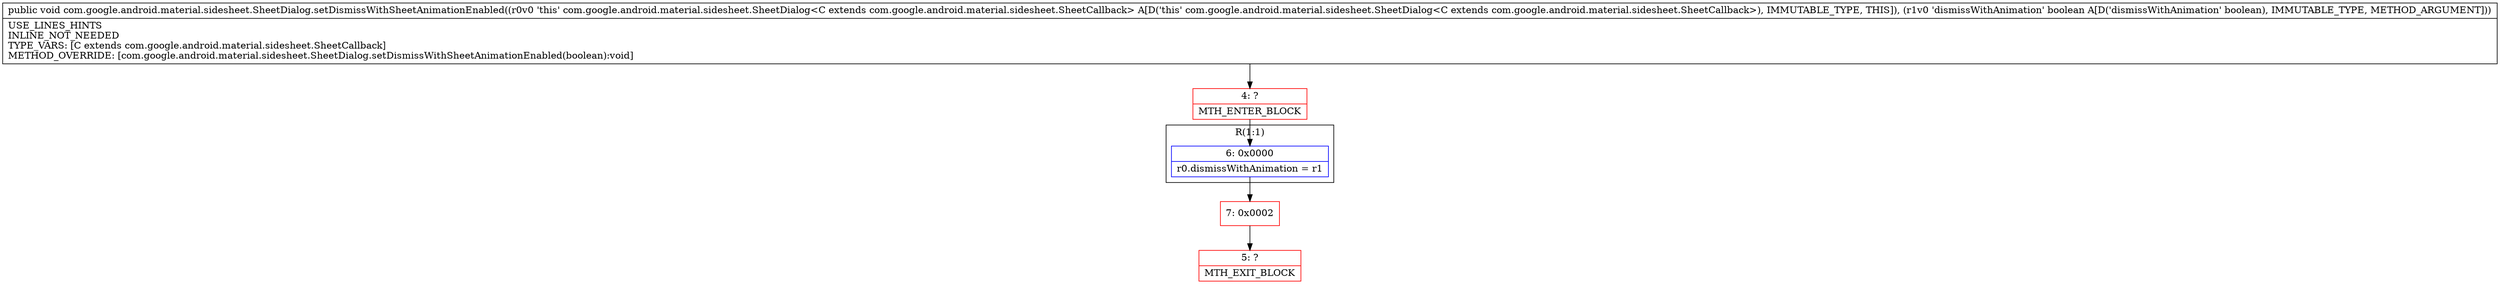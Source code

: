 digraph "CFG forcom.google.android.material.sidesheet.SheetDialog.setDismissWithSheetAnimationEnabled(Z)V" {
subgraph cluster_Region_569813405 {
label = "R(1:1)";
node [shape=record,color=blue];
Node_6 [shape=record,label="{6\:\ 0x0000|r0.dismissWithAnimation = r1\l}"];
}
Node_4 [shape=record,color=red,label="{4\:\ ?|MTH_ENTER_BLOCK\l}"];
Node_7 [shape=record,color=red,label="{7\:\ 0x0002}"];
Node_5 [shape=record,color=red,label="{5\:\ ?|MTH_EXIT_BLOCK\l}"];
MethodNode[shape=record,label="{public void com.google.android.material.sidesheet.SheetDialog.setDismissWithSheetAnimationEnabled((r0v0 'this' com.google.android.material.sidesheet.SheetDialog\<C extends com.google.android.material.sidesheet.SheetCallback\> A[D('this' com.google.android.material.sidesheet.SheetDialog\<C extends com.google.android.material.sidesheet.SheetCallback\>), IMMUTABLE_TYPE, THIS]), (r1v0 'dismissWithAnimation' boolean A[D('dismissWithAnimation' boolean), IMMUTABLE_TYPE, METHOD_ARGUMENT]))  | USE_LINES_HINTS\lINLINE_NOT_NEEDED\lTYPE_VARS: [C extends com.google.android.material.sidesheet.SheetCallback]\lMETHOD_OVERRIDE: [com.google.android.material.sidesheet.SheetDialog.setDismissWithSheetAnimationEnabled(boolean):void]\l}"];
MethodNode -> Node_4;Node_6 -> Node_7;
Node_4 -> Node_6;
Node_7 -> Node_5;
}

